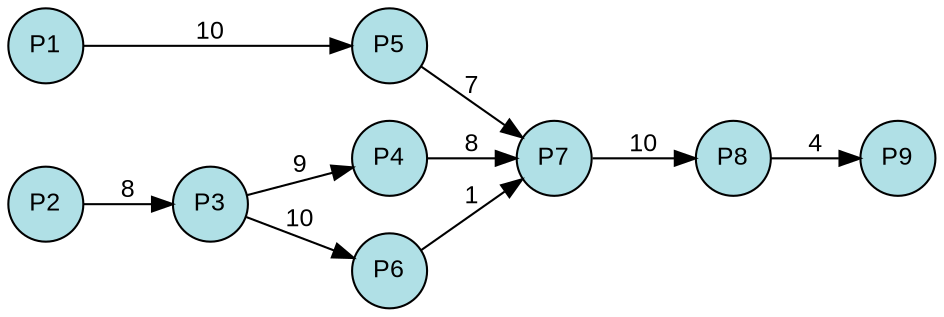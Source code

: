 digraph {
  splines=true;
node [margin=0 fontname=arial fontcolor=black fontsize=12 shape=circle width=0.5 fixedsize=true style=filled fillcolor=powderblue]
  1 [label="P1"]
  2 [label="P2"]
  3 [label="P3"]
  4 [label="P4"]
  5 [label="P5"]
  6 [label="P6"]
  7 [label="P7"]
  8 [label="P8"]
  9 [label="P9"]
rankdir=LR
edge [margin=0 fontname=arial fontcolor=black fontsize=12]
	2 -> 3 [label="8"]
	3 -> 4 [label="9"]
	1 -> 5 [label="10"]
	3 -> 6 [label="10"]
	4 -> 7 [label="8"]
	5 -> 7 [label="7"]
	6 -> 7 [label="1"]
	7 -> 8 [label="10"]
	8 -> 9 [label="4"]
	{rank=same  1, 2 }
	{rank=same  3 }
	{rank=same  4, 5, 6 }
	{rank=same  7 }
	{rank=same  8 }
	{rank=same  9 }
} 
